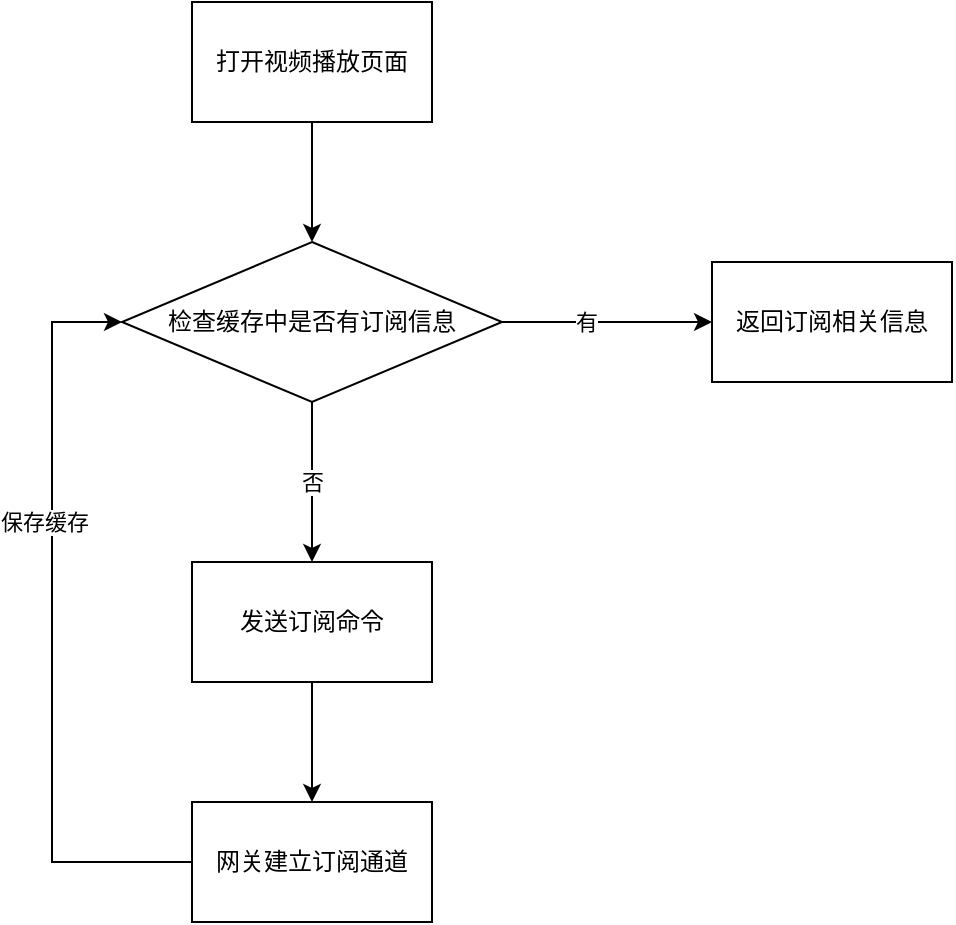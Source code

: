 <mxfile version="13.0.9" type="github">
  <diagram id="I15Ow1WzRtr3CukaYdIu" name="Page-1">
    <mxGraphModel dx="782" dy="437" grid="1" gridSize="10" guides="1" tooltips="1" connect="1" arrows="1" fold="1" page="1" pageScale="1" pageWidth="827" pageHeight="1169" math="0" shadow="0">
      <root>
        <mxCell id="0" />
        <mxCell id="1" parent="0" />
        <mxCell id="xpTXCpao_qIakRcMXGm0-5" style="edgeStyle=orthogonalEdgeStyle;rounded=0;orthogonalLoop=1;jettySize=auto;html=1;entryX=0.5;entryY=0;entryDx=0;entryDy=0;" edge="1" parent="1" source="xpTXCpao_qIakRcMXGm0-1" target="xpTXCpao_qIakRcMXGm0-4">
          <mxGeometry relative="1" as="geometry" />
        </mxCell>
        <mxCell id="xpTXCpao_qIakRcMXGm0-1" value="打开视频播放页面" style="rounded=0;whiteSpace=wrap;html=1;" vertex="1" parent="1">
          <mxGeometry x="100" y="70" width="120" height="60" as="geometry" />
        </mxCell>
        <mxCell id="xpTXCpao_qIakRcMXGm0-7" style="edgeStyle=orthogonalEdgeStyle;rounded=0;orthogonalLoop=1;jettySize=auto;html=1;entryX=0;entryY=0.5;entryDx=0;entryDy=0;" edge="1" parent="1" source="xpTXCpao_qIakRcMXGm0-4" target="xpTXCpao_qIakRcMXGm0-6">
          <mxGeometry relative="1" as="geometry" />
        </mxCell>
        <mxCell id="xpTXCpao_qIakRcMXGm0-8" value="有" style="edgeLabel;html=1;align=center;verticalAlign=middle;resizable=0;points=[];" vertex="1" connectable="0" parent="xpTXCpao_qIakRcMXGm0-7">
          <mxGeometry x="-0.206" relative="1" as="geometry">
            <mxPoint as="offset" />
          </mxGeometry>
        </mxCell>
        <mxCell id="xpTXCpao_qIakRcMXGm0-10" value="否" style="edgeStyle=orthogonalEdgeStyle;rounded=0;orthogonalLoop=1;jettySize=auto;html=1;entryX=0.5;entryY=0;entryDx=0;entryDy=0;" edge="1" parent="1" source="xpTXCpao_qIakRcMXGm0-4" target="xpTXCpao_qIakRcMXGm0-9">
          <mxGeometry relative="1" as="geometry" />
        </mxCell>
        <mxCell id="xpTXCpao_qIakRcMXGm0-4" value="&lt;span&gt;检查缓存中是否有订阅信息&lt;/span&gt;" style="rhombus;whiteSpace=wrap;html=1;" vertex="1" parent="1">
          <mxGeometry x="65" y="190" width="190" height="80" as="geometry" />
        </mxCell>
        <mxCell id="xpTXCpao_qIakRcMXGm0-6" value="返回订阅相关信息" style="rounded=0;whiteSpace=wrap;html=1;" vertex="1" parent="1">
          <mxGeometry x="360" y="200" width="120" height="60" as="geometry" />
        </mxCell>
        <mxCell id="xpTXCpao_qIakRcMXGm0-12" style="edgeStyle=orthogonalEdgeStyle;rounded=0;orthogonalLoop=1;jettySize=auto;html=1;" edge="1" parent="1" source="xpTXCpao_qIakRcMXGm0-9" target="xpTXCpao_qIakRcMXGm0-11">
          <mxGeometry relative="1" as="geometry" />
        </mxCell>
        <mxCell id="xpTXCpao_qIakRcMXGm0-9" value="发送订阅命令" style="rounded=0;whiteSpace=wrap;html=1;" vertex="1" parent="1">
          <mxGeometry x="100" y="350" width="120" height="60" as="geometry" />
        </mxCell>
        <mxCell id="xpTXCpao_qIakRcMXGm0-15" style="edgeStyle=orthogonalEdgeStyle;rounded=0;orthogonalLoop=1;jettySize=auto;html=1;entryX=0;entryY=0.5;entryDx=0;entryDy=0;" edge="1" parent="1" source="xpTXCpao_qIakRcMXGm0-11" target="xpTXCpao_qIakRcMXGm0-4">
          <mxGeometry relative="1" as="geometry">
            <Array as="points">
              <mxPoint x="30" y="500" />
              <mxPoint x="30" y="230" />
            </Array>
          </mxGeometry>
        </mxCell>
        <mxCell id="xpTXCpao_qIakRcMXGm0-16" value="保存缓存" style="edgeLabel;html=1;align=center;verticalAlign=middle;resizable=0;points=[];" vertex="1" connectable="0" parent="xpTXCpao_qIakRcMXGm0-15">
          <mxGeometry x="0.28" y="4" relative="1" as="geometry">
            <mxPoint as="offset" />
          </mxGeometry>
        </mxCell>
        <mxCell id="xpTXCpao_qIakRcMXGm0-11" value="网关建立订阅通道" style="rounded=0;whiteSpace=wrap;html=1;" vertex="1" parent="1">
          <mxGeometry x="100" y="470" width="120" height="60" as="geometry" />
        </mxCell>
      </root>
    </mxGraphModel>
  </diagram>
</mxfile>
